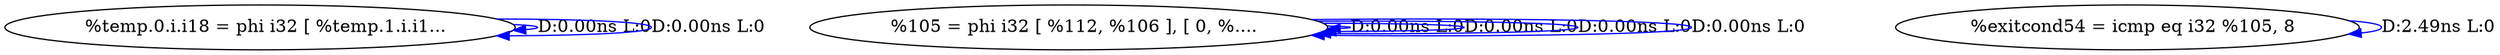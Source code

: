 digraph {
Node0x36d6400[label="  %temp.0.i.i18 = phi i32 [ %temp.1.i.i1..."];
Node0x36d6400 -> Node0x36d6400[label="D:0.00ns L:0",color=blue];
Node0x36d6400 -> Node0x36d6400[label="D:0.00ns L:0",color=blue];
Node0x36d64e0[label="  %105 = phi i32 [ %112, %106 ], [ 0, %...."];
Node0x36d64e0 -> Node0x36d64e0[label="D:0.00ns L:0",color=blue];
Node0x36d64e0 -> Node0x36d64e0[label="D:0.00ns L:0",color=blue];
Node0x36d64e0 -> Node0x36d64e0[label="D:0.00ns L:0",color=blue];
Node0x36d64e0 -> Node0x36d64e0[label="D:0.00ns L:0",color=blue];
Node0x36d65c0[label="  %exitcond54 = icmp eq i32 %105, 8"];
Node0x36d65c0 -> Node0x36d65c0[label="D:2.49ns L:0",color=blue];
}
